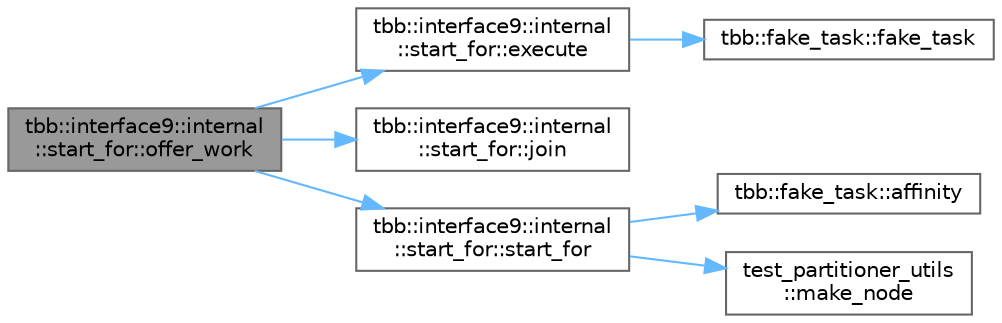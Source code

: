 digraph "tbb::interface9::internal::start_for::offer_work"
{
 // LATEX_PDF_SIZE
  bgcolor="transparent";
  edge [fontname=Helvetica,fontsize=10,labelfontname=Helvetica,labelfontsize=10];
  node [fontname=Helvetica,fontsize=10,shape=box,height=0.2,width=0.4];
  rankdir="LR";
  Node1 [id="Node000001",label="tbb::interface9::internal\l::start_for::offer_work",height=0.2,width=0.4,color="gray40", fillcolor="grey60", style="filled", fontcolor="black",tooltip="spawn right task, serves as callback for partitioner"];
  Node1 -> Node2 [id="edge1_Node000001_Node000002",color="steelblue1",style="solid",tooltip=" "];
  Node2 [id="Node000002",label="tbb::interface9::internal\l::start_for::execute",height=0.2,width=0.4,color="grey40", fillcolor="white", style="filled",URL="$classtbb_1_1interface9_1_1internal_1_1start__for.html#a7b9c1c0ef3dfc405c218fb8a23f91808",tooltip=" "];
  Node2 -> Node3 [id="edge2_Node000002_Node000003",color="steelblue1",style="solid",tooltip=" "];
  Node3 [id="Node000003",label="tbb::fake_task::fake_task",height=0.2,width=0.4,color="grey40", fillcolor="white", style="filled",URL="$classtbb_1_1fake__task.html#ade4ade4b8cb83c0eff736c6b0bd853b1",tooltip=" "];
  Node1 -> Node4 [id="edge3_Node000001_Node000004",color="steelblue1",style="solid",tooltip=" "];
  Node4 [id="Node000004",label="tbb::interface9::internal\l::start_for::join",height=0.2,width=0.4,color="grey40", fillcolor="white", style="filled",URL="$classtbb_1_1interface9_1_1internal_1_1start__for.html#a41d698ddb9740bc1f1b6a3ca642fb0e6",tooltip=" "];
  Node1 -> Node5 [id="edge4_Node000001_Node000005",color="steelblue1",style="solid",tooltip=" "];
  Node5 [id="Node000005",label="tbb::interface9::internal\l::start_for::start_for",height=0.2,width=0.4,color="grey40", fillcolor="white", style="filled",URL="$classtbb_1_1interface9_1_1internal_1_1start__for.html#ae4c79eaac950bf67260b0d7a06bc15af",tooltip=" "];
  Node5 -> Node6 [id="edge5_Node000005_Node000006",color="steelblue1",style="solid",tooltip=" "];
  Node6 [id="Node000006",label="tbb::fake_task::affinity",height=0.2,width=0.4,color="grey40", fillcolor="white", style="filled",URL="$classtbb_1_1fake__task.html#ad4d411029c1d5ffe52e9368022144874",tooltip=" "];
  Node5 -> Node7 [id="edge6_Node000005_Node000007",color="steelblue1",style="solid",tooltip=" "];
  Node7 [id="Node000007",label="test_partitioner_utils\l::make_node",height=0.2,width=0.4,color="grey40", fillcolor="white", style="filled",URL="$namespacetest__partitioner__utils.html#a058445c5fab6138ea2e5967af4904cee",tooltip=" "];
}
